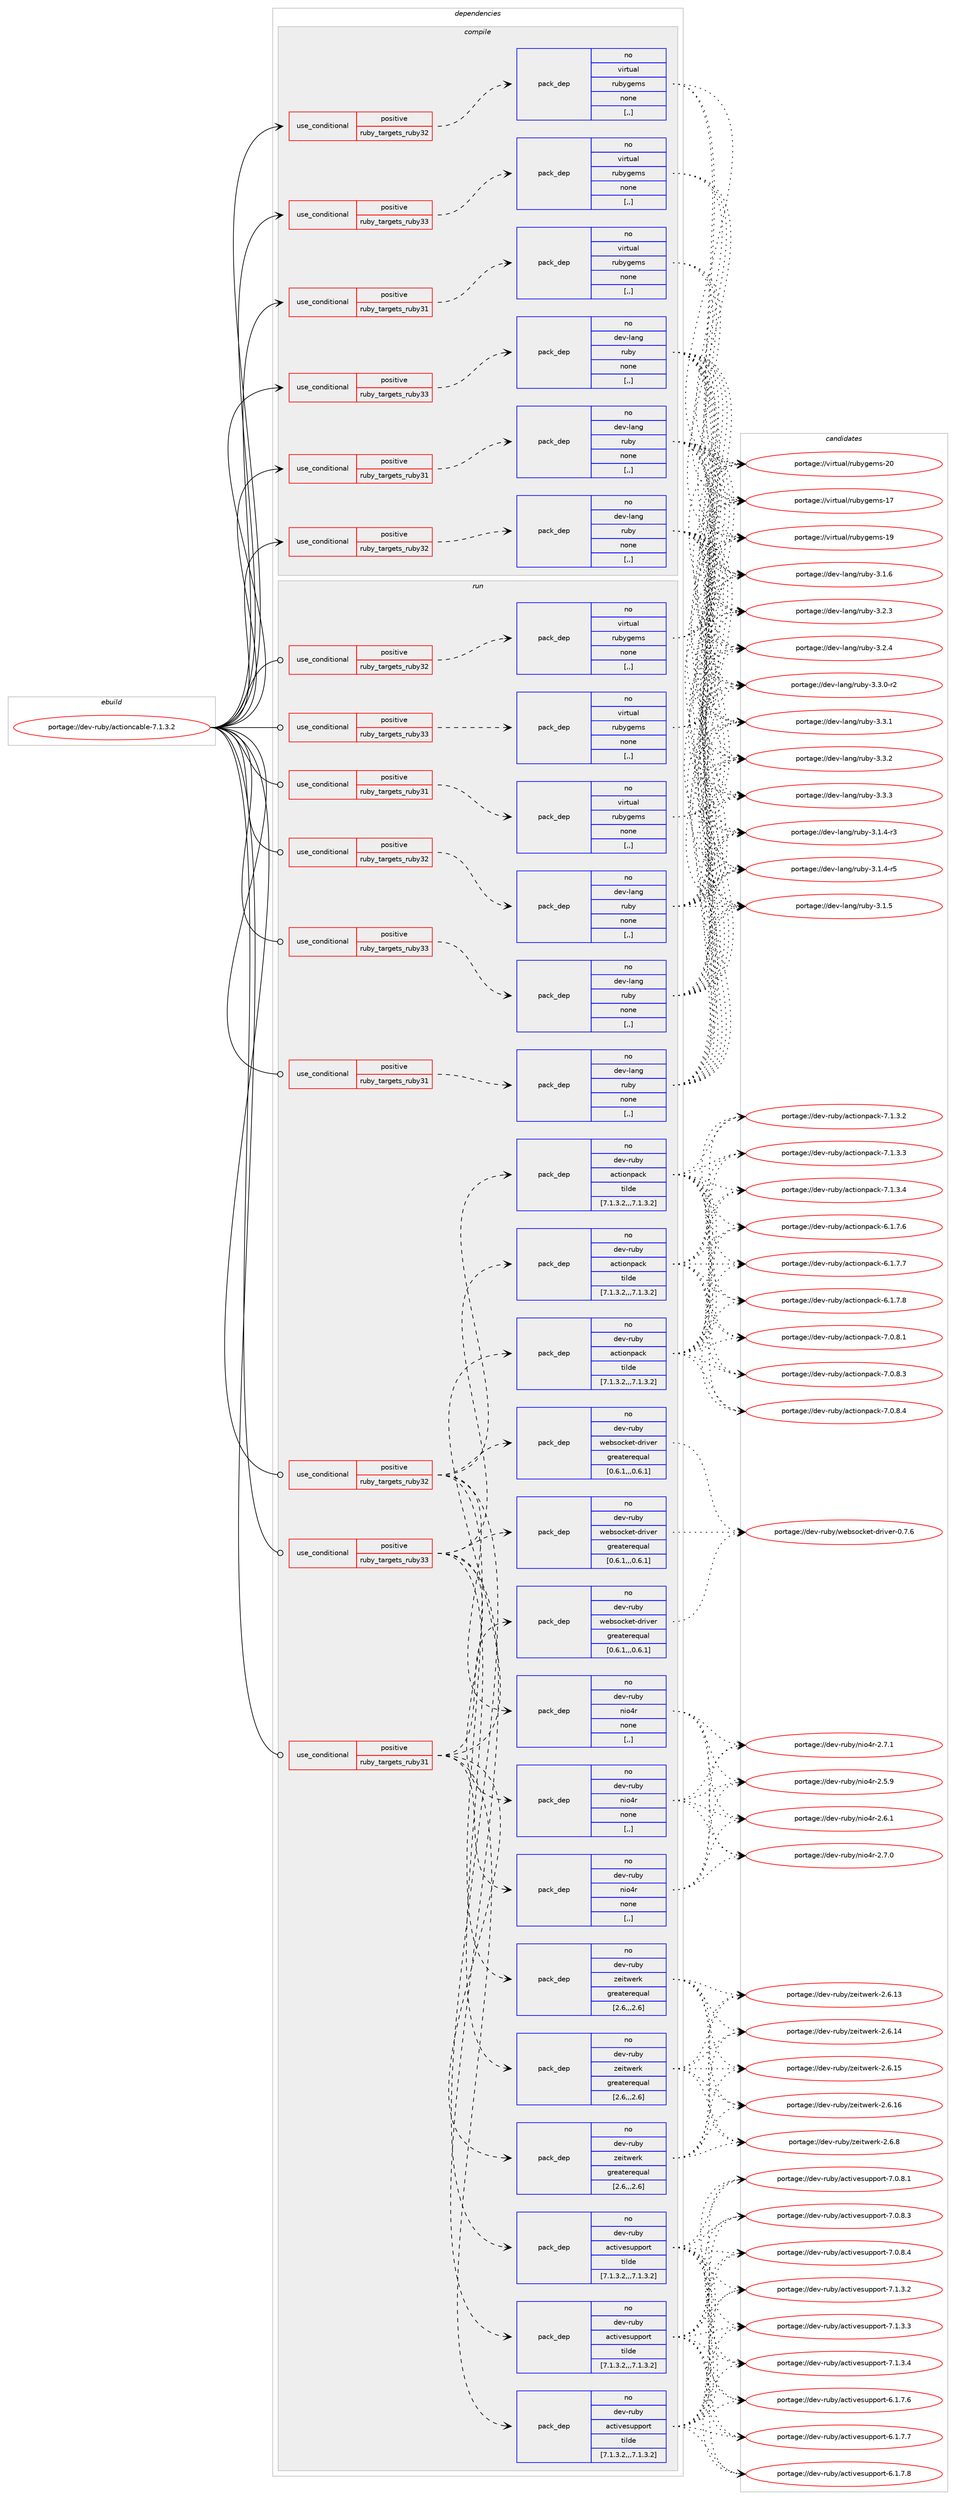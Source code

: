 digraph prolog {

# *************
# Graph options
# *************

newrank=true;
concentrate=true;
compound=true;
graph [rankdir=LR,fontname=Helvetica,fontsize=10,ranksep=1.5];#, ranksep=2.5, nodesep=0.2];
edge  [arrowhead=vee];
node  [fontname=Helvetica,fontsize=10];

# **********
# The ebuild
# **********

subgraph cluster_leftcol {
color=gray;
rank=same;
label=<<i>ebuild</i>>;
id [label="portage://dev-ruby/actioncable-7.1.3.2", color=red, width=4, href="../dev-ruby/actioncable-7.1.3.2.svg"];
}

# ****************
# The dependencies
# ****************

subgraph cluster_midcol {
color=gray;
label=<<i>dependencies</i>>;
subgraph cluster_compile {
fillcolor="#eeeeee";
style=filled;
label=<<i>compile</i>>;
subgraph cond41629 {
dependency168617 [label=<<TABLE BORDER="0" CELLBORDER="1" CELLSPACING="0" CELLPADDING="4"><TR><TD ROWSPAN="3" CELLPADDING="10">use_conditional</TD></TR><TR><TD>positive</TD></TR><TR><TD>ruby_targets_ruby31</TD></TR></TABLE>>, shape=none, color=red];
subgraph pack125748 {
dependency168618 [label=<<TABLE BORDER="0" CELLBORDER="1" CELLSPACING="0" CELLPADDING="4" WIDTH="220"><TR><TD ROWSPAN="6" CELLPADDING="30">pack_dep</TD></TR><TR><TD WIDTH="110">no</TD></TR><TR><TD>dev-lang</TD></TR><TR><TD>ruby</TD></TR><TR><TD>none</TD></TR><TR><TD>[,,]</TD></TR></TABLE>>, shape=none, color=blue];
}
dependency168617:e -> dependency168618:w [weight=20,style="dashed",arrowhead="vee"];
}
id:e -> dependency168617:w [weight=20,style="solid",arrowhead="vee"];
subgraph cond41630 {
dependency168619 [label=<<TABLE BORDER="0" CELLBORDER="1" CELLSPACING="0" CELLPADDING="4"><TR><TD ROWSPAN="3" CELLPADDING="10">use_conditional</TD></TR><TR><TD>positive</TD></TR><TR><TD>ruby_targets_ruby31</TD></TR></TABLE>>, shape=none, color=red];
subgraph pack125749 {
dependency168620 [label=<<TABLE BORDER="0" CELLBORDER="1" CELLSPACING="0" CELLPADDING="4" WIDTH="220"><TR><TD ROWSPAN="6" CELLPADDING="30">pack_dep</TD></TR><TR><TD WIDTH="110">no</TD></TR><TR><TD>virtual</TD></TR><TR><TD>rubygems</TD></TR><TR><TD>none</TD></TR><TR><TD>[,,]</TD></TR></TABLE>>, shape=none, color=blue];
}
dependency168619:e -> dependency168620:w [weight=20,style="dashed",arrowhead="vee"];
}
id:e -> dependency168619:w [weight=20,style="solid",arrowhead="vee"];
subgraph cond41631 {
dependency168621 [label=<<TABLE BORDER="0" CELLBORDER="1" CELLSPACING="0" CELLPADDING="4"><TR><TD ROWSPAN="3" CELLPADDING="10">use_conditional</TD></TR><TR><TD>positive</TD></TR><TR><TD>ruby_targets_ruby32</TD></TR></TABLE>>, shape=none, color=red];
subgraph pack125750 {
dependency168622 [label=<<TABLE BORDER="0" CELLBORDER="1" CELLSPACING="0" CELLPADDING="4" WIDTH="220"><TR><TD ROWSPAN="6" CELLPADDING="30">pack_dep</TD></TR><TR><TD WIDTH="110">no</TD></TR><TR><TD>dev-lang</TD></TR><TR><TD>ruby</TD></TR><TR><TD>none</TD></TR><TR><TD>[,,]</TD></TR></TABLE>>, shape=none, color=blue];
}
dependency168621:e -> dependency168622:w [weight=20,style="dashed",arrowhead="vee"];
}
id:e -> dependency168621:w [weight=20,style="solid",arrowhead="vee"];
subgraph cond41632 {
dependency168623 [label=<<TABLE BORDER="0" CELLBORDER="1" CELLSPACING="0" CELLPADDING="4"><TR><TD ROWSPAN="3" CELLPADDING="10">use_conditional</TD></TR><TR><TD>positive</TD></TR><TR><TD>ruby_targets_ruby32</TD></TR></TABLE>>, shape=none, color=red];
subgraph pack125751 {
dependency168624 [label=<<TABLE BORDER="0" CELLBORDER="1" CELLSPACING="0" CELLPADDING="4" WIDTH="220"><TR><TD ROWSPAN="6" CELLPADDING="30">pack_dep</TD></TR><TR><TD WIDTH="110">no</TD></TR><TR><TD>virtual</TD></TR><TR><TD>rubygems</TD></TR><TR><TD>none</TD></TR><TR><TD>[,,]</TD></TR></TABLE>>, shape=none, color=blue];
}
dependency168623:e -> dependency168624:w [weight=20,style="dashed",arrowhead="vee"];
}
id:e -> dependency168623:w [weight=20,style="solid",arrowhead="vee"];
subgraph cond41633 {
dependency168625 [label=<<TABLE BORDER="0" CELLBORDER="1" CELLSPACING="0" CELLPADDING="4"><TR><TD ROWSPAN="3" CELLPADDING="10">use_conditional</TD></TR><TR><TD>positive</TD></TR><TR><TD>ruby_targets_ruby33</TD></TR></TABLE>>, shape=none, color=red];
subgraph pack125752 {
dependency168626 [label=<<TABLE BORDER="0" CELLBORDER="1" CELLSPACING="0" CELLPADDING="4" WIDTH="220"><TR><TD ROWSPAN="6" CELLPADDING="30">pack_dep</TD></TR><TR><TD WIDTH="110">no</TD></TR><TR><TD>dev-lang</TD></TR><TR><TD>ruby</TD></TR><TR><TD>none</TD></TR><TR><TD>[,,]</TD></TR></TABLE>>, shape=none, color=blue];
}
dependency168625:e -> dependency168626:w [weight=20,style="dashed",arrowhead="vee"];
}
id:e -> dependency168625:w [weight=20,style="solid",arrowhead="vee"];
subgraph cond41634 {
dependency168627 [label=<<TABLE BORDER="0" CELLBORDER="1" CELLSPACING="0" CELLPADDING="4"><TR><TD ROWSPAN="3" CELLPADDING="10">use_conditional</TD></TR><TR><TD>positive</TD></TR><TR><TD>ruby_targets_ruby33</TD></TR></TABLE>>, shape=none, color=red];
subgraph pack125753 {
dependency168628 [label=<<TABLE BORDER="0" CELLBORDER="1" CELLSPACING="0" CELLPADDING="4" WIDTH="220"><TR><TD ROWSPAN="6" CELLPADDING="30">pack_dep</TD></TR><TR><TD WIDTH="110">no</TD></TR><TR><TD>virtual</TD></TR><TR><TD>rubygems</TD></TR><TR><TD>none</TD></TR><TR><TD>[,,]</TD></TR></TABLE>>, shape=none, color=blue];
}
dependency168627:e -> dependency168628:w [weight=20,style="dashed",arrowhead="vee"];
}
id:e -> dependency168627:w [weight=20,style="solid",arrowhead="vee"];
}
subgraph cluster_compileandrun {
fillcolor="#eeeeee";
style=filled;
label=<<i>compile and run</i>>;
}
subgraph cluster_run {
fillcolor="#eeeeee";
style=filled;
label=<<i>run</i>>;
subgraph cond41635 {
dependency168629 [label=<<TABLE BORDER="0" CELLBORDER="1" CELLSPACING="0" CELLPADDING="4"><TR><TD ROWSPAN="3" CELLPADDING="10">use_conditional</TD></TR><TR><TD>positive</TD></TR><TR><TD>ruby_targets_ruby31</TD></TR></TABLE>>, shape=none, color=red];
subgraph pack125754 {
dependency168630 [label=<<TABLE BORDER="0" CELLBORDER="1" CELLSPACING="0" CELLPADDING="4" WIDTH="220"><TR><TD ROWSPAN="6" CELLPADDING="30">pack_dep</TD></TR><TR><TD WIDTH="110">no</TD></TR><TR><TD>dev-lang</TD></TR><TR><TD>ruby</TD></TR><TR><TD>none</TD></TR><TR><TD>[,,]</TD></TR></TABLE>>, shape=none, color=blue];
}
dependency168629:e -> dependency168630:w [weight=20,style="dashed",arrowhead="vee"];
}
id:e -> dependency168629:w [weight=20,style="solid",arrowhead="odot"];
subgraph cond41636 {
dependency168631 [label=<<TABLE BORDER="0" CELLBORDER="1" CELLSPACING="0" CELLPADDING="4"><TR><TD ROWSPAN="3" CELLPADDING="10">use_conditional</TD></TR><TR><TD>positive</TD></TR><TR><TD>ruby_targets_ruby31</TD></TR></TABLE>>, shape=none, color=red];
subgraph pack125755 {
dependency168632 [label=<<TABLE BORDER="0" CELLBORDER="1" CELLSPACING="0" CELLPADDING="4" WIDTH="220"><TR><TD ROWSPAN="6" CELLPADDING="30">pack_dep</TD></TR><TR><TD WIDTH="110">no</TD></TR><TR><TD>dev-ruby</TD></TR><TR><TD>actionpack</TD></TR><TR><TD>tilde</TD></TR><TR><TD>[7.1.3.2,,,7.1.3.2]</TD></TR></TABLE>>, shape=none, color=blue];
}
dependency168631:e -> dependency168632:w [weight=20,style="dashed",arrowhead="vee"];
subgraph pack125756 {
dependency168633 [label=<<TABLE BORDER="0" CELLBORDER="1" CELLSPACING="0" CELLPADDING="4" WIDTH="220"><TR><TD ROWSPAN="6" CELLPADDING="30">pack_dep</TD></TR><TR><TD WIDTH="110">no</TD></TR><TR><TD>dev-ruby</TD></TR><TR><TD>activesupport</TD></TR><TR><TD>tilde</TD></TR><TR><TD>[7.1.3.2,,,7.1.3.2]</TD></TR></TABLE>>, shape=none, color=blue];
}
dependency168631:e -> dependency168633:w [weight=20,style="dashed",arrowhead="vee"];
subgraph pack125757 {
dependency168634 [label=<<TABLE BORDER="0" CELLBORDER="1" CELLSPACING="0" CELLPADDING="4" WIDTH="220"><TR><TD ROWSPAN="6" CELLPADDING="30">pack_dep</TD></TR><TR><TD WIDTH="110">no</TD></TR><TR><TD>dev-ruby</TD></TR><TR><TD>nio4r</TD></TR><TR><TD>none</TD></TR><TR><TD>[,,]</TD></TR></TABLE>>, shape=none, color=blue];
}
dependency168631:e -> dependency168634:w [weight=20,style="dashed",arrowhead="vee"];
subgraph pack125758 {
dependency168635 [label=<<TABLE BORDER="0" CELLBORDER="1" CELLSPACING="0" CELLPADDING="4" WIDTH="220"><TR><TD ROWSPAN="6" CELLPADDING="30">pack_dep</TD></TR><TR><TD WIDTH="110">no</TD></TR><TR><TD>dev-ruby</TD></TR><TR><TD>websocket-driver</TD></TR><TR><TD>greaterequal</TD></TR><TR><TD>[0.6.1,,,0.6.1]</TD></TR></TABLE>>, shape=none, color=blue];
}
dependency168631:e -> dependency168635:w [weight=20,style="dashed",arrowhead="vee"];
subgraph pack125759 {
dependency168636 [label=<<TABLE BORDER="0" CELLBORDER="1" CELLSPACING="0" CELLPADDING="4" WIDTH="220"><TR><TD ROWSPAN="6" CELLPADDING="30">pack_dep</TD></TR><TR><TD WIDTH="110">no</TD></TR><TR><TD>dev-ruby</TD></TR><TR><TD>zeitwerk</TD></TR><TR><TD>greaterequal</TD></TR><TR><TD>[2.6,,,2.6]</TD></TR></TABLE>>, shape=none, color=blue];
}
dependency168631:e -> dependency168636:w [weight=20,style="dashed",arrowhead="vee"];
}
id:e -> dependency168631:w [weight=20,style="solid",arrowhead="odot"];
subgraph cond41637 {
dependency168637 [label=<<TABLE BORDER="0" CELLBORDER="1" CELLSPACING="0" CELLPADDING="4"><TR><TD ROWSPAN="3" CELLPADDING="10">use_conditional</TD></TR><TR><TD>positive</TD></TR><TR><TD>ruby_targets_ruby31</TD></TR></TABLE>>, shape=none, color=red];
subgraph pack125760 {
dependency168638 [label=<<TABLE BORDER="0" CELLBORDER="1" CELLSPACING="0" CELLPADDING="4" WIDTH="220"><TR><TD ROWSPAN="6" CELLPADDING="30">pack_dep</TD></TR><TR><TD WIDTH="110">no</TD></TR><TR><TD>virtual</TD></TR><TR><TD>rubygems</TD></TR><TR><TD>none</TD></TR><TR><TD>[,,]</TD></TR></TABLE>>, shape=none, color=blue];
}
dependency168637:e -> dependency168638:w [weight=20,style="dashed",arrowhead="vee"];
}
id:e -> dependency168637:w [weight=20,style="solid",arrowhead="odot"];
subgraph cond41638 {
dependency168639 [label=<<TABLE BORDER="0" CELLBORDER="1" CELLSPACING="0" CELLPADDING="4"><TR><TD ROWSPAN="3" CELLPADDING="10">use_conditional</TD></TR><TR><TD>positive</TD></TR><TR><TD>ruby_targets_ruby32</TD></TR></TABLE>>, shape=none, color=red];
subgraph pack125761 {
dependency168640 [label=<<TABLE BORDER="0" CELLBORDER="1" CELLSPACING="0" CELLPADDING="4" WIDTH="220"><TR><TD ROWSPAN="6" CELLPADDING="30">pack_dep</TD></TR><TR><TD WIDTH="110">no</TD></TR><TR><TD>dev-lang</TD></TR><TR><TD>ruby</TD></TR><TR><TD>none</TD></TR><TR><TD>[,,]</TD></TR></TABLE>>, shape=none, color=blue];
}
dependency168639:e -> dependency168640:w [weight=20,style="dashed",arrowhead="vee"];
}
id:e -> dependency168639:w [weight=20,style="solid",arrowhead="odot"];
subgraph cond41639 {
dependency168641 [label=<<TABLE BORDER="0" CELLBORDER="1" CELLSPACING="0" CELLPADDING="4"><TR><TD ROWSPAN="3" CELLPADDING="10">use_conditional</TD></TR><TR><TD>positive</TD></TR><TR><TD>ruby_targets_ruby32</TD></TR></TABLE>>, shape=none, color=red];
subgraph pack125762 {
dependency168642 [label=<<TABLE BORDER="0" CELLBORDER="1" CELLSPACING="0" CELLPADDING="4" WIDTH="220"><TR><TD ROWSPAN="6" CELLPADDING="30">pack_dep</TD></TR><TR><TD WIDTH="110">no</TD></TR><TR><TD>dev-ruby</TD></TR><TR><TD>actionpack</TD></TR><TR><TD>tilde</TD></TR><TR><TD>[7.1.3.2,,,7.1.3.2]</TD></TR></TABLE>>, shape=none, color=blue];
}
dependency168641:e -> dependency168642:w [weight=20,style="dashed",arrowhead="vee"];
subgraph pack125763 {
dependency168643 [label=<<TABLE BORDER="0" CELLBORDER="1" CELLSPACING="0" CELLPADDING="4" WIDTH="220"><TR><TD ROWSPAN="6" CELLPADDING="30">pack_dep</TD></TR><TR><TD WIDTH="110">no</TD></TR><TR><TD>dev-ruby</TD></TR><TR><TD>activesupport</TD></TR><TR><TD>tilde</TD></TR><TR><TD>[7.1.3.2,,,7.1.3.2]</TD></TR></TABLE>>, shape=none, color=blue];
}
dependency168641:e -> dependency168643:w [weight=20,style="dashed",arrowhead="vee"];
subgraph pack125764 {
dependency168644 [label=<<TABLE BORDER="0" CELLBORDER="1" CELLSPACING="0" CELLPADDING="4" WIDTH="220"><TR><TD ROWSPAN="6" CELLPADDING="30">pack_dep</TD></TR><TR><TD WIDTH="110">no</TD></TR><TR><TD>dev-ruby</TD></TR><TR><TD>nio4r</TD></TR><TR><TD>none</TD></TR><TR><TD>[,,]</TD></TR></TABLE>>, shape=none, color=blue];
}
dependency168641:e -> dependency168644:w [weight=20,style="dashed",arrowhead="vee"];
subgraph pack125765 {
dependency168645 [label=<<TABLE BORDER="0" CELLBORDER="1" CELLSPACING="0" CELLPADDING="4" WIDTH="220"><TR><TD ROWSPAN="6" CELLPADDING="30">pack_dep</TD></TR><TR><TD WIDTH="110">no</TD></TR><TR><TD>dev-ruby</TD></TR><TR><TD>websocket-driver</TD></TR><TR><TD>greaterequal</TD></TR><TR><TD>[0.6.1,,,0.6.1]</TD></TR></TABLE>>, shape=none, color=blue];
}
dependency168641:e -> dependency168645:w [weight=20,style="dashed",arrowhead="vee"];
subgraph pack125766 {
dependency168646 [label=<<TABLE BORDER="0" CELLBORDER="1" CELLSPACING="0" CELLPADDING="4" WIDTH="220"><TR><TD ROWSPAN="6" CELLPADDING="30">pack_dep</TD></TR><TR><TD WIDTH="110">no</TD></TR><TR><TD>dev-ruby</TD></TR><TR><TD>zeitwerk</TD></TR><TR><TD>greaterequal</TD></TR><TR><TD>[2.6,,,2.6]</TD></TR></TABLE>>, shape=none, color=blue];
}
dependency168641:e -> dependency168646:w [weight=20,style="dashed",arrowhead="vee"];
}
id:e -> dependency168641:w [weight=20,style="solid",arrowhead="odot"];
subgraph cond41640 {
dependency168647 [label=<<TABLE BORDER="0" CELLBORDER="1" CELLSPACING="0" CELLPADDING="4"><TR><TD ROWSPAN="3" CELLPADDING="10">use_conditional</TD></TR><TR><TD>positive</TD></TR><TR><TD>ruby_targets_ruby32</TD></TR></TABLE>>, shape=none, color=red];
subgraph pack125767 {
dependency168648 [label=<<TABLE BORDER="0" CELLBORDER="1" CELLSPACING="0" CELLPADDING="4" WIDTH="220"><TR><TD ROWSPAN="6" CELLPADDING="30">pack_dep</TD></TR><TR><TD WIDTH="110">no</TD></TR><TR><TD>virtual</TD></TR><TR><TD>rubygems</TD></TR><TR><TD>none</TD></TR><TR><TD>[,,]</TD></TR></TABLE>>, shape=none, color=blue];
}
dependency168647:e -> dependency168648:w [weight=20,style="dashed",arrowhead="vee"];
}
id:e -> dependency168647:w [weight=20,style="solid",arrowhead="odot"];
subgraph cond41641 {
dependency168649 [label=<<TABLE BORDER="0" CELLBORDER="1" CELLSPACING="0" CELLPADDING="4"><TR><TD ROWSPAN="3" CELLPADDING="10">use_conditional</TD></TR><TR><TD>positive</TD></TR><TR><TD>ruby_targets_ruby33</TD></TR></TABLE>>, shape=none, color=red];
subgraph pack125768 {
dependency168650 [label=<<TABLE BORDER="0" CELLBORDER="1" CELLSPACING="0" CELLPADDING="4" WIDTH="220"><TR><TD ROWSPAN="6" CELLPADDING="30">pack_dep</TD></TR><TR><TD WIDTH="110">no</TD></TR><TR><TD>dev-lang</TD></TR><TR><TD>ruby</TD></TR><TR><TD>none</TD></TR><TR><TD>[,,]</TD></TR></TABLE>>, shape=none, color=blue];
}
dependency168649:e -> dependency168650:w [weight=20,style="dashed",arrowhead="vee"];
}
id:e -> dependency168649:w [weight=20,style="solid",arrowhead="odot"];
subgraph cond41642 {
dependency168651 [label=<<TABLE BORDER="0" CELLBORDER="1" CELLSPACING="0" CELLPADDING="4"><TR><TD ROWSPAN="3" CELLPADDING="10">use_conditional</TD></TR><TR><TD>positive</TD></TR><TR><TD>ruby_targets_ruby33</TD></TR></TABLE>>, shape=none, color=red];
subgraph pack125769 {
dependency168652 [label=<<TABLE BORDER="0" CELLBORDER="1" CELLSPACING="0" CELLPADDING="4" WIDTH="220"><TR><TD ROWSPAN="6" CELLPADDING="30">pack_dep</TD></TR><TR><TD WIDTH="110">no</TD></TR><TR><TD>dev-ruby</TD></TR><TR><TD>actionpack</TD></TR><TR><TD>tilde</TD></TR><TR><TD>[7.1.3.2,,,7.1.3.2]</TD></TR></TABLE>>, shape=none, color=blue];
}
dependency168651:e -> dependency168652:w [weight=20,style="dashed",arrowhead="vee"];
subgraph pack125770 {
dependency168653 [label=<<TABLE BORDER="0" CELLBORDER="1" CELLSPACING="0" CELLPADDING="4" WIDTH="220"><TR><TD ROWSPAN="6" CELLPADDING="30">pack_dep</TD></TR><TR><TD WIDTH="110">no</TD></TR><TR><TD>dev-ruby</TD></TR><TR><TD>activesupport</TD></TR><TR><TD>tilde</TD></TR><TR><TD>[7.1.3.2,,,7.1.3.2]</TD></TR></TABLE>>, shape=none, color=blue];
}
dependency168651:e -> dependency168653:w [weight=20,style="dashed",arrowhead="vee"];
subgraph pack125771 {
dependency168654 [label=<<TABLE BORDER="0" CELLBORDER="1" CELLSPACING="0" CELLPADDING="4" WIDTH="220"><TR><TD ROWSPAN="6" CELLPADDING="30">pack_dep</TD></TR><TR><TD WIDTH="110">no</TD></TR><TR><TD>dev-ruby</TD></TR><TR><TD>nio4r</TD></TR><TR><TD>none</TD></TR><TR><TD>[,,]</TD></TR></TABLE>>, shape=none, color=blue];
}
dependency168651:e -> dependency168654:w [weight=20,style="dashed",arrowhead="vee"];
subgraph pack125772 {
dependency168655 [label=<<TABLE BORDER="0" CELLBORDER="1" CELLSPACING="0" CELLPADDING="4" WIDTH="220"><TR><TD ROWSPAN="6" CELLPADDING="30">pack_dep</TD></TR><TR><TD WIDTH="110">no</TD></TR><TR><TD>dev-ruby</TD></TR><TR><TD>websocket-driver</TD></TR><TR><TD>greaterequal</TD></TR><TR><TD>[0.6.1,,,0.6.1]</TD></TR></TABLE>>, shape=none, color=blue];
}
dependency168651:e -> dependency168655:w [weight=20,style="dashed",arrowhead="vee"];
subgraph pack125773 {
dependency168656 [label=<<TABLE BORDER="0" CELLBORDER="1" CELLSPACING="0" CELLPADDING="4" WIDTH="220"><TR><TD ROWSPAN="6" CELLPADDING="30">pack_dep</TD></TR><TR><TD WIDTH="110">no</TD></TR><TR><TD>dev-ruby</TD></TR><TR><TD>zeitwerk</TD></TR><TR><TD>greaterequal</TD></TR><TR><TD>[2.6,,,2.6]</TD></TR></TABLE>>, shape=none, color=blue];
}
dependency168651:e -> dependency168656:w [weight=20,style="dashed",arrowhead="vee"];
}
id:e -> dependency168651:w [weight=20,style="solid",arrowhead="odot"];
subgraph cond41643 {
dependency168657 [label=<<TABLE BORDER="0" CELLBORDER="1" CELLSPACING="0" CELLPADDING="4"><TR><TD ROWSPAN="3" CELLPADDING="10">use_conditional</TD></TR><TR><TD>positive</TD></TR><TR><TD>ruby_targets_ruby33</TD></TR></TABLE>>, shape=none, color=red];
subgraph pack125774 {
dependency168658 [label=<<TABLE BORDER="0" CELLBORDER="1" CELLSPACING="0" CELLPADDING="4" WIDTH="220"><TR><TD ROWSPAN="6" CELLPADDING="30">pack_dep</TD></TR><TR><TD WIDTH="110">no</TD></TR><TR><TD>virtual</TD></TR><TR><TD>rubygems</TD></TR><TR><TD>none</TD></TR><TR><TD>[,,]</TD></TR></TABLE>>, shape=none, color=blue];
}
dependency168657:e -> dependency168658:w [weight=20,style="dashed",arrowhead="vee"];
}
id:e -> dependency168657:w [weight=20,style="solid",arrowhead="odot"];
}
}

# **************
# The candidates
# **************

subgraph cluster_choices {
rank=same;
color=gray;
label=<<i>candidates</i>>;

subgraph choice125748 {
color=black;
nodesep=1;
choice100101118451089711010347114117981214551464946524511451 [label="portage://dev-lang/ruby-3.1.4-r3", color=red, width=4,href="../dev-lang/ruby-3.1.4-r3.svg"];
choice100101118451089711010347114117981214551464946524511453 [label="portage://dev-lang/ruby-3.1.4-r5", color=red, width=4,href="../dev-lang/ruby-3.1.4-r5.svg"];
choice10010111845108971101034711411798121455146494653 [label="portage://dev-lang/ruby-3.1.5", color=red, width=4,href="../dev-lang/ruby-3.1.5.svg"];
choice10010111845108971101034711411798121455146494654 [label="portage://dev-lang/ruby-3.1.6", color=red, width=4,href="../dev-lang/ruby-3.1.6.svg"];
choice10010111845108971101034711411798121455146504651 [label="portage://dev-lang/ruby-3.2.3", color=red, width=4,href="../dev-lang/ruby-3.2.3.svg"];
choice10010111845108971101034711411798121455146504652 [label="portage://dev-lang/ruby-3.2.4", color=red, width=4,href="../dev-lang/ruby-3.2.4.svg"];
choice100101118451089711010347114117981214551465146484511450 [label="portage://dev-lang/ruby-3.3.0-r2", color=red, width=4,href="../dev-lang/ruby-3.3.0-r2.svg"];
choice10010111845108971101034711411798121455146514649 [label="portage://dev-lang/ruby-3.3.1", color=red, width=4,href="../dev-lang/ruby-3.3.1.svg"];
choice10010111845108971101034711411798121455146514650 [label="portage://dev-lang/ruby-3.3.2", color=red, width=4,href="../dev-lang/ruby-3.3.2.svg"];
choice10010111845108971101034711411798121455146514651 [label="portage://dev-lang/ruby-3.3.3", color=red, width=4,href="../dev-lang/ruby-3.3.3.svg"];
dependency168618:e -> choice100101118451089711010347114117981214551464946524511451:w [style=dotted,weight="100"];
dependency168618:e -> choice100101118451089711010347114117981214551464946524511453:w [style=dotted,weight="100"];
dependency168618:e -> choice10010111845108971101034711411798121455146494653:w [style=dotted,weight="100"];
dependency168618:e -> choice10010111845108971101034711411798121455146494654:w [style=dotted,weight="100"];
dependency168618:e -> choice10010111845108971101034711411798121455146504651:w [style=dotted,weight="100"];
dependency168618:e -> choice10010111845108971101034711411798121455146504652:w [style=dotted,weight="100"];
dependency168618:e -> choice100101118451089711010347114117981214551465146484511450:w [style=dotted,weight="100"];
dependency168618:e -> choice10010111845108971101034711411798121455146514649:w [style=dotted,weight="100"];
dependency168618:e -> choice10010111845108971101034711411798121455146514650:w [style=dotted,weight="100"];
dependency168618:e -> choice10010111845108971101034711411798121455146514651:w [style=dotted,weight="100"];
}
subgraph choice125749 {
color=black;
nodesep=1;
choice118105114116117971084711411798121103101109115454955 [label="portage://virtual/rubygems-17", color=red, width=4,href="../virtual/rubygems-17.svg"];
choice118105114116117971084711411798121103101109115454957 [label="portage://virtual/rubygems-19", color=red, width=4,href="../virtual/rubygems-19.svg"];
choice118105114116117971084711411798121103101109115455048 [label="portage://virtual/rubygems-20", color=red, width=4,href="../virtual/rubygems-20.svg"];
dependency168620:e -> choice118105114116117971084711411798121103101109115454955:w [style=dotted,weight="100"];
dependency168620:e -> choice118105114116117971084711411798121103101109115454957:w [style=dotted,weight="100"];
dependency168620:e -> choice118105114116117971084711411798121103101109115455048:w [style=dotted,weight="100"];
}
subgraph choice125750 {
color=black;
nodesep=1;
choice100101118451089711010347114117981214551464946524511451 [label="portage://dev-lang/ruby-3.1.4-r3", color=red, width=4,href="../dev-lang/ruby-3.1.4-r3.svg"];
choice100101118451089711010347114117981214551464946524511453 [label="portage://dev-lang/ruby-3.1.4-r5", color=red, width=4,href="../dev-lang/ruby-3.1.4-r5.svg"];
choice10010111845108971101034711411798121455146494653 [label="portage://dev-lang/ruby-3.1.5", color=red, width=4,href="../dev-lang/ruby-3.1.5.svg"];
choice10010111845108971101034711411798121455146494654 [label="portage://dev-lang/ruby-3.1.6", color=red, width=4,href="../dev-lang/ruby-3.1.6.svg"];
choice10010111845108971101034711411798121455146504651 [label="portage://dev-lang/ruby-3.2.3", color=red, width=4,href="../dev-lang/ruby-3.2.3.svg"];
choice10010111845108971101034711411798121455146504652 [label="portage://dev-lang/ruby-3.2.4", color=red, width=4,href="../dev-lang/ruby-3.2.4.svg"];
choice100101118451089711010347114117981214551465146484511450 [label="portage://dev-lang/ruby-3.3.0-r2", color=red, width=4,href="../dev-lang/ruby-3.3.0-r2.svg"];
choice10010111845108971101034711411798121455146514649 [label="portage://dev-lang/ruby-3.3.1", color=red, width=4,href="../dev-lang/ruby-3.3.1.svg"];
choice10010111845108971101034711411798121455146514650 [label="portage://dev-lang/ruby-3.3.2", color=red, width=4,href="../dev-lang/ruby-3.3.2.svg"];
choice10010111845108971101034711411798121455146514651 [label="portage://dev-lang/ruby-3.3.3", color=red, width=4,href="../dev-lang/ruby-3.3.3.svg"];
dependency168622:e -> choice100101118451089711010347114117981214551464946524511451:w [style=dotted,weight="100"];
dependency168622:e -> choice100101118451089711010347114117981214551464946524511453:w [style=dotted,weight="100"];
dependency168622:e -> choice10010111845108971101034711411798121455146494653:w [style=dotted,weight="100"];
dependency168622:e -> choice10010111845108971101034711411798121455146494654:w [style=dotted,weight="100"];
dependency168622:e -> choice10010111845108971101034711411798121455146504651:w [style=dotted,weight="100"];
dependency168622:e -> choice10010111845108971101034711411798121455146504652:w [style=dotted,weight="100"];
dependency168622:e -> choice100101118451089711010347114117981214551465146484511450:w [style=dotted,weight="100"];
dependency168622:e -> choice10010111845108971101034711411798121455146514649:w [style=dotted,weight="100"];
dependency168622:e -> choice10010111845108971101034711411798121455146514650:w [style=dotted,weight="100"];
dependency168622:e -> choice10010111845108971101034711411798121455146514651:w [style=dotted,weight="100"];
}
subgraph choice125751 {
color=black;
nodesep=1;
choice118105114116117971084711411798121103101109115454955 [label="portage://virtual/rubygems-17", color=red, width=4,href="../virtual/rubygems-17.svg"];
choice118105114116117971084711411798121103101109115454957 [label="portage://virtual/rubygems-19", color=red, width=4,href="../virtual/rubygems-19.svg"];
choice118105114116117971084711411798121103101109115455048 [label="portage://virtual/rubygems-20", color=red, width=4,href="../virtual/rubygems-20.svg"];
dependency168624:e -> choice118105114116117971084711411798121103101109115454955:w [style=dotted,weight="100"];
dependency168624:e -> choice118105114116117971084711411798121103101109115454957:w [style=dotted,weight="100"];
dependency168624:e -> choice118105114116117971084711411798121103101109115455048:w [style=dotted,weight="100"];
}
subgraph choice125752 {
color=black;
nodesep=1;
choice100101118451089711010347114117981214551464946524511451 [label="portage://dev-lang/ruby-3.1.4-r3", color=red, width=4,href="../dev-lang/ruby-3.1.4-r3.svg"];
choice100101118451089711010347114117981214551464946524511453 [label="portage://dev-lang/ruby-3.1.4-r5", color=red, width=4,href="../dev-lang/ruby-3.1.4-r5.svg"];
choice10010111845108971101034711411798121455146494653 [label="portage://dev-lang/ruby-3.1.5", color=red, width=4,href="../dev-lang/ruby-3.1.5.svg"];
choice10010111845108971101034711411798121455146494654 [label="portage://dev-lang/ruby-3.1.6", color=red, width=4,href="../dev-lang/ruby-3.1.6.svg"];
choice10010111845108971101034711411798121455146504651 [label="portage://dev-lang/ruby-3.2.3", color=red, width=4,href="../dev-lang/ruby-3.2.3.svg"];
choice10010111845108971101034711411798121455146504652 [label="portage://dev-lang/ruby-3.2.4", color=red, width=4,href="../dev-lang/ruby-3.2.4.svg"];
choice100101118451089711010347114117981214551465146484511450 [label="portage://dev-lang/ruby-3.3.0-r2", color=red, width=4,href="../dev-lang/ruby-3.3.0-r2.svg"];
choice10010111845108971101034711411798121455146514649 [label="portage://dev-lang/ruby-3.3.1", color=red, width=4,href="../dev-lang/ruby-3.3.1.svg"];
choice10010111845108971101034711411798121455146514650 [label="portage://dev-lang/ruby-3.3.2", color=red, width=4,href="../dev-lang/ruby-3.3.2.svg"];
choice10010111845108971101034711411798121455146514651 [label="portage://dev-lang/ruby-3.3.3", color=red, width=4,href="../dev-lang/ruby-3.3.3.svg"];
dependency168626:e -> choice100101118451089711010347114117981214551464946524511451:w [style=dotted,weight="100"];
dependency168626:e -> choice100101118451089711010347114117981214551464946524511453:w [style=dotted,weight="100"];
dependency168626:e -> choice10010111845108971101034711411798121455146494653:w [style=dotted,weight="100"];
dependency168626:e -> choice10010111845108971101034711411798121455146494654:w [style=dotted,weight="100"];
dependency168626:e -> choice10010111845108971101034711411798121455146504651:w [style=dotted,weight="100"];
dependency168626:e -> choice10010111845108971101034711411798121455146504652:w [style=dotted,weight="100"];
dependency168626:e -> choice100101118451089711010347114117981214551465146484511450:w [style=dotted,weight="100"];
dependency168626:e -> choice10010111845108971101034711411798121455146514649:w [style=dotted,weight="100"];
dependency168626:e -> choice10010111845108971101034711411798121455146514650:w [style=dotted,weight="100"];
dependency168626:e -> choice10010111845108971101034711411798121455146514651:w [style=dotted,weight="100"];
}
subgraph choice125753 {
color=black;
nodesep=1;
choice118105114116117971084711411798121103101109115454955 [label="portage://virtual/rubygems-17", color=red, width=4,href="../virtual/rubygems-17.svg"];
choice118105114116117971084711411798121103101109115454957 [label="portage://virtual/rubygems-19", color=red, width=4,href="../virtual/rubygems-19.svg"];
choice118105114116117971084711411798121103101109115455048 [label="portage://virtual/rubygems-20", color=red, width=4,href="../virtual/rubygems-20.svg"];
dependency168628:e -> choice118105114116117971084711411798121103101109115454955:w [style=dotted,weight="100"];
dependency168628:e -> choice118105114116117971084711411798121103101109115454957:w [style=dotted,weight="100"];
dependency168628:e -> choice118105114116117971084711411798121103101109115455048:w [style=dotted,weight="100"];
}
subgraph choice125754 {
color=black;
nodesep=1;
choice100101118451089711010347114117981214551464946524511451 [label="portage://dev-lang/ruby-3.1.4-r3", color=red, width=4,href="../dev-lang/ruby-3.1.4-r3.svg"];
choice100101118451089711010347114117981214551464946524511453 [label="portage://dev-lang/ruby-3.1.4-r5", color=red, width=4,href="../dev-lang/ruby-3.1.4-r5.svg"];
choice10010111845108971101034711411798121455146494653 [label="portage://dev-lang/ruby-3.1.5", color=red, width=4,href="../dev-lang/ruby-3.1.5.svg"];
choice10010111845108971101034711411798121455146494654 [label="portage://dev-lang/ruby-3.1.6", color=red, width=4,href="../dev-lang/ruby-3.1.6.svg"];
choice10010111845108971101034711411798121455146504651 [label="portage://dev-lang/ruby-3.2.3", color=red, width=4,href="../dev-lang/ruby-3.2.3.svg"];
choice10010111845108971101034711411798121455146504652 [label="portage://dev-lang/ruby-3.2.4", color=red, width=4,href="../dev-lang/ruby-3.2.4.svg"];
choice100101118451089711010347114117981214551465146484511450 [label="portage://dev-lang/ruby-3.3.0-r2", color=red, width=4,href="../dev-lang/ruby-3.3.0-r2.svg"];
choice10010111845108971101034711411798121455146514649 [label="portage://dev-lang/ruby-3.3.1", color=red, width=4,href="../dev-lang/ruby-3.3.1.svg"];
choice10010111845108971101034711411798121455146514650 [label="portage://dev-lang/ruby-3.3.2", color=red, width=4,href="../dev-lang/ruby-3.3.2.svg"];
choice10010111845108971101034711411798121455146514651 [label="portage://dev-lang/ruby-3.3.3", color=red, width=4,href="../dev-lang/ruby-3.3.3.svg"];
dependency168630:e -> choice100101118451089711010347114117981214551464946524511451:w [style=dotted,weight="100"];
dependency168630:e -> choice100101118451089711010347114117981214551464946524511453:w [style=dotted,weight="100"];
dependency168630:e -> choice10010111845108971101034711411798121455146494653:w [style=dotted,weight="100"];
dependency168630:e -> choice10010111845108971101034711411798121455146494654:w [style=dotted,weight="100"];
dependency168630:e -> choice10010111845108971101034711411798121455146504651:w [style=dotted,weight="100"];
dependency168630:e -> choice10010111845108971101034711411798121455146504652:w [style=dotted,weight="100"];
dependency168630:e -> choice100101118451089711010347114117981214551465146484511450:w [style=dotted,weight="100"];
dependency168630:e -> choice10010111845108971101034711411798121455146514649:w [style=dotted,weight="100"];
dependency168630:e -> choice10010111845108971101034711411798121455146514650:w [style=dotted,weight="100"];
dependency168630:e -> choice10010111845108971101034711411798121455146514651:w [style=dotted,weight="100"];
}
subgraph choice125755 {
color=black;
nodesep=1;
choice100101118451141179812147979911610511111011297991074554464946554654 [label="portage://dev-ruby/actionpack-6.1.7.6", color=red, width=4,href="../dev-ruby/actionpack-6.1.7.6.svg"];
choice100101118451141179812147979911610511111011297991074554464946554655 [label="portage://dev-ruby/actionpack-6.1.7.7", color=red, width=4,href="../dev-ruby/actionpack-6.1.7.7.svg"];
choice100101118451141179812147979911610511111011297991074554464946554656 [label="portage://dev-ruby/actionpack-6.1.7.8", color=red, width=4,href="../dev-ruby/actionpack-6.1.7.8.svg"];
choice100101118451141179812147979911610511111011297991074555464846564649 [label="portage://dev-ruby/actionpack-7.0.8.1", color=red, width=4,href="../dev-ruby/actionpack-7.0.8.1.svg"];
choice100101118451141179812147979911610511111011297991074555464846564651 [label="portage://dev-ruby/actionpack-7.0.8.3", color=red, width=4,href="../dev-ruby/actionpack-7.0.8.3.svg"];
choice100101118451141179812147979911610511111011297991074555464846564652 [label="portage://dev-ruby/actionpack-7.0.8.4", color=red, width=4,href="../dev-ruby/actionpack-7.0.8.4.svg"];
choice100101118451141179812147979911610511111011297991074555464946514650 [label="portage://dev-ruby/actionpack-7.1.3.2", color=red, width=4,href="../dev-ruby/actionpack-7.1.3.2.svg"];
choice100101118451141179812147979911610511111011297991074555464946514651 [label="portage://dev-ruby/actionpack-7.1.3.3", color=red, width=4,href="../dev-ruby/actionpack-7.1.3.3.svg"];
choice100101118451141179812147979911610511111011297991074555464946514652 [label="portage://dev-ruby/actionpack-7.1.3.4", color=red, width=4,href="../dev-ruby/actionpack-7.1.3.4.svg"];
dependency168632:e -> choice100101118451141179812147979911610511111011297991074554464946554654:w [style=dotted,weight="100"];
dependency168632:e -> choice100101118451141179812147979911610511111011297991074554464946554655:w [style=dotted,weight="100"];
dependency168632:e -> choice100101118451141179812147979911610511111011297991074554464946554656:w [style=dotted,weight="100"];
dependency168632:e -> choice100101118451141179812147979911610511111011297991074555464846564649:w [style=dotted,weight="100"];
dependency168632:e -> choice100101118451141179812147979911610511111011297991074555464846564651:w [style=dotted,weight="100"];
dependency168632:e -> choice100101118451141179812147979911610511111011297991074555464846564652:w [style=dotted,weight="100"];
dependency168632:e -> choice100101118451141179812147979911610511111011297991074555464946514650:w [style=dotted,weight="100"];
dependency168632:e -> choice100101118451141179812147979911610511111011297991074555464946514651:w [style=dotted,weight="100"];
dependency168632:e -> choice100101118451141179812147979911610511111011297991074555464946514652:w [style=dotted,weight="100"];
}
subgraph choice125756 {
color=black;
nodesep=1;
choice10010111845114117981214797991161051181011151171121121111141164554464946554654 [label="portage://dev-ruby/activesupport-6.1.7.6", color=red, width=4,href="../dev-ruby/activesupport-6.1.7.6.svg"];
choice10010111845114117981214797991161051181011151171121121111141164554464946554655 [label="portage://dev-ruby/activesupport-6.1.7.7", color=red, width=4,href="../dev-ruby/activesupport-6.1.7.7.svg"];
choice10010111845114117981214797991161051181011151171121121111141164554464946554656 [label="portage://dev-ruby/activesupport-6.1.7.8", color=red, width=4,href="../dev-ruby/activesupport-6.1.7.8.svg"];
choice10010111845114117981214797991161051181011151171121121111141164555464846564649 [label="portage://dev-ruby/activesupport-7.0.8.1", color=red, width=4,href="../dev-ruby/activesupport-7.0.8.1.svg"];
choice10010111845114117981214797991161051181011151171121121111141164555464846564651 [label="portage://dev-ruby/activesupport-7.0.8.3", color=red, width=4,href="../dev-ruby/activesupport-7.0.8.3.svg"];
choice10010111845114117981214797991161051181011151171121121111141164555464846564652 [label="portage://dev-ruby/activesupport-7.0.8.4", color=red, width=4,href="../dev-ruby/activesupport-7.0.8.4.svg"];
choice10010111845114117981214797991161051181011151171121121111141164555464946514650 [label="portage://dev-ruby/activesupport-7.1.3.2", color=red, width=4,href="../dev-ruby/activesupport-7.1.3.2.svg"];
choice10010111845114117981214797991161051181011151171121121111141164555464946514651 [label="portage://dev-ruby/activesupport-7.1.3.3", color=red, width=4,href="../dev-ruby/activesupport-7.1.3.3.svg"];
choice10010111845114117981214797991161051181011151171121121111141164555464946514652 [label="portage://dev-ruby/activesupport-7.1.3.4", color=red, width=4,href="../dev-ruby/activesupport-7.1.3.4.svg"];
dependency168633:e -> choice10010111845114117981214797991161051181011151171121121111141164554464946554654:w [style=dotted,weight="100"];
dependency168633:e -> choice10010111845114117981214797991161051181011151171121121111141164554464946554655:w [style=dotted,weight="100"];
dependency168633:e -> choice10010111845114117981214797991161051181011151171121121111141164554464946554656:w [style=dotted,weight="100"];
dependency168633:e -> choice10010111845114117981214797991161051181011151171121121111141164555464846564649:w [style=dotted,weight="100"];
dependency168633:e -> choice10010111845114117981214797991161051181011151171121121111141164555464846564651:w [style=dotted,weight="100"];
dependency168633:e -> choice10010111845114117981214797991161051181011151171121121111141164555464846564652:w [style=dotted,weight="100"];
dependency168633:e -> choice10010111845114117981214797991161051181011151171121121111141164555464946514650:w [style=dotted,weight="100"];
dependency168633:e -> choice10010111845114117981214797991161051181011151171121121111141164555464946514651:w [style=dotted,weight="100"];
dependency168633:e -> choice10010111845114117981214797991161051181011151171121121111141164555464946514652:w [style=dotted,weight="100"];
}
subgraph choice125757 {
color=black;
nodesep=1;
choice10010111845114117981214711010511152114455046534657 [label="portage://dev-ruby/nio4r-2.5.9", color=red, width=4,href="../dev-ruby/nio4r-2.5.9.svg"];
choice10010111845114117981214711010511152114455046544649 [label="portage://dev-ruby/nio4r-2.6.1", color=red, width=4,href="../dev-ruby/nio4r-2.6.1.svg"];
choice10010111845114117981214711010511152114455046554648 [label="portage://dev-ruby/nio4r-2.7.0", color=red, width=4,href="../dev-ruby/nio4r-2.7.0.svg"];
choice10010111845114117981214711010511152114455046554649 [label="portage://dev-ruby/nio4r-2.7.1", color=red, width=4,href="../dev-ruby/nio4r-2.7.1.svg"];
dependency168634:e -> choice10010111845114117981214711010511152114455046534657:w [style=dotted,weight="100"];
dependency168634:e -> choice10010111845114117981214711010511152114455046544649:w [style=dotted,weight="100"];
dependency168634:e -> choice10010111845114117981214711010511152114455046554648:w [style=dotted,weight="100"];
dependency168634:e -> choice10010111845114117981214711010511152114455046554649:w [style=dotted,weight="100"];
}
subgraph choice125758 {
color=black;
nodesep=1;
choice100101118451141179812147119101981151119910710111645100114105118101114454846554654 [label="portage://dev-ruby/websocket-driver-0.7.6", color=red, width=4,href="../dev-ruby/websocket-driver-0.7.6.svg"];
dependency168635:e -> choice100101118451141179812147119101981151119910710111645100114105118101114454846554654:w [style=dotted,weight="100"];
}
subgraph choice125759 {
color=black;
nodesep=1;
choice10010111845114117981214712210110511611910111410745504654464951 [label="portage://dev-ruby/zeitwerk-2.6.13", color=red, width=4,href="../dev-ruby/zeitwerk-2.6.13.svg"];
choice10010111845114117981214712210110511611910111410745504654464952 [label="portage://dev-ruby/zeitwerk-2.6.14", color=red, width=4,href="../dev-ruby/zeitwerk-2.6.14.svg"];
choice10010111845114117981214712210110511611910111410745504654464953 [label="portage://dev-ruby/zeitwerk-2.6.15", color=red, width=4,href="../dev-ruby/zeitwerk-2.6.15.svg"];
choice10010111845114117981214712210110511611910111410745504654464954 [label="portage://dev-ruby/zeitwerk-2.6.16", color=red, width=4,href="../dev-ruby/zeitwerk-2.6.16.svg"];
choice100101118451141179812147122101105116119101114107455046544656 [label="portage://dev-ruby/zeitwerk-2.6.8", color=red, width=4,href="../dev-ruby/zeitwerk-2.6.8.svg"];
dependency168636:e -> choice10010111845114117981214712210110511611910111410745504654464951:w [style=dotted,weight="100"];
dependency168636:e -> choice10010111845114117981214712210110511611910111410745504654464952:w [style=dotted,weight="100"];
dependency168636:e -> choice10010111845114117981214712210110511611910111410745504654464953:w [style=dotted,weight="100"];
dependency168636:e -> choice10010111845114117981214712210110511611910111410745504654464954:w [style=dotted,weight="100"];
dependency168636:e -> choice100101118451141179812147122101105116119101114107455046544656:w [style=dotted,weight="100"];
}
subgraph choice125760 {
color=black;
nodesep=1;
choice118105114116117971084711411798121103101109115454955 [label="portage://virtual/rubygems-17", color=red, width=4,href="../virtual/rubygems-17.svg"];
choice118105114116117971084711411798121103101109115454957 [label="portage://virtual/rubygems-19", color=red, width=4,href="../virtual/rubygems-19.svg"];
choice118105114116117971084711411798121103101109115455048 [label="portage://virtual/rubygems-20", color=red, width=4,href="../virtual/rubygems-20.svg"];
dependency168638:e -> choice118105114116117971084711411798121103101109115454955:w [style=dotted,weight="100"];
dependency168638:e -> choice118105114116117971084711411798121103101109115454957:w [style=dotted,weight="100"];
dependency168638:e -> choice118105114116117971084711411798121103101109115455048:w [style=dotted,weight="100"];
}
subgraph choice125761 {
color=black;
nodesep=1;
choice100101118451089711010347114117981214551464946524511451 [label="portage://dev-lang/ruby-3.1.4-r3", color=red, width=4,href="../dev-lang/ruby-3.1.4-r3.svg"];
choice100101118451089711010347114117981214551464946524511453 [label="portage://dev-lang/ruby-3.1.4-r5", color=red, width=4,href="../dev-lang/ruby-3.1.4-r5.svg"];
choice10010111845108971101034711411798121455146494653 [label="portage://dev-lang/ruby-3.1.5", color=red, width=4,href="../dev-lang/ruby-3.1.5.svg"];
choice10010111845108971101034711411798121455146494654 [label="portage://dev-lang/ruby-3.1.6", color=red, width=4,href="../dev-lang/ruby-3.1.6.svg"];
choice10010111845108971101034711411798121455146504651 [label="portage://dev-lang/ruby-3.2.3", color=red, width=4,href="../dev-lang/ruby-3.2.3.svg"];
choice10010111845108971101034711411798121455146504652 [label="portage://dev-lang/ruby-3.2.4", color=red, width=4,href="../dev-lang/ruby-3.2.4.svg"];
choice100101118451089711010347114117981214551465146484511450 [label="portage://dev-lang/ruby-3.3.0-r2", color=red, width=4,href="../dev-lang/ruby-3.3.0-r2.svg"];
choice10010111845108971101034711411798121455146514649 [label="portage://dev-lang/ruby-3.3.1", color=red, width=4,href="../dev-lang/ruby-3.3.1.svg"];
choice10010111845108971101034711411798121455146514650 [label="portage://dev-lang/ruby-3.3.2", color=red, width=4,href="../dev-lang/ruby-3.3.2.svg"];
choice10010111845108971101034711411798121455146514651 [label="portage://dev-lang/ruby-3.3.3", color=red, width=4,href="../dev-lang/ruby-3.3.3.svg"];
dependency168640:e -> choice100101118451089711010347114117981214551464946524511451:w [style=dotted,weight="100"];
dependency168640:e -> choice100101118451089711010347114117981214551464946524511453:w [style=dotted,weight="100"];
dependency168640:e -> choice10010111845108971101034711411798121455146494653:w [style=dotted,weight="100"];
dependency168640:e -> choice10010111845108971101034711411798121455146494654:w [style=dotted,weight="100"];
dependency168640:e -> choice10010111845108971101034711411798121455146504651:w [style=dotted,weight="100"];
dependency168640:e -> choice10010111845108971101034711411798121455146504652:w [style=dotted,weight="100"];
dependency168640:e -> choice100101118451089711010347114117981214551465146484511450:w [style=dotted,weight="100"];
dependency168640:e -> choice10010111845108971101034711411798121455146514649:w [style=dotted,weight="100"];
dependency168640:e -> choice10010111845108971101034711411798121455146514650:w [style=dotted,weight="100"];
dependency168640:e -> choice10010111845108971101034711411798121455146514651:w [style=dotted,weight="100"];
}
subgraph choice125762 {
color=black;
nodesep=1;
choice100101118451141179812147979911610511111011297991074554464946554654 [label="portage://dev-ruby/actionpack-6.1.7.6", color=red, width=4,href="../dev-ruby/actionpack-6.1.7.6.svg"];
choice100101118451141179812147979911610511111011297991074554464946554655 [label="portage://dev-ruby/actionpack-6.1.7.7", color=red, width=4,href="../dev-ruby/actionpack-6.1.7.7.svg"];
choice100101118451141179812147979911610511111011297991074554464946554656 [label="portage://dev-ruby/actionpack-6.1.7.8", color=red, width=4,href="../dev-ruby/actionpack-6.1.7.8.svg"];
choice100101118451141179812147979911610511111011297991074555464846564649 [label="portage://dev-ruby/actionpack-7.0.8.1", color=red, width=4,href="../dev-ruby/actionpack-7.0.8.1.svg"];
choice100101118451141179812147979911610511111011297991074555464846564651 [label="portage://dev-ruby/actionpack-7.0.8.3", color=red, width=4,href="../dev-ruby/actionpack-7.0.8.3.svg"];
choice100101118451141179812147979911610511111011297991074555464846564652 [label="portage://dev-ruby/actionpack-7.0.8.4", color=red, width=4,href="../dev-ruby/actionpack-7.0.8.4.svg"];
choice100101118451141179812147979911610511111011297991074555464946514650 [label="portage://dev-ruby/actionpack-7.1.3.2", color=red, width=4,href="../dev-ruby/actionpack-7.1.3.2.svg"];
choice100101118451141179812147979911610511111011297991074555464946514651 [label="portage://dev-ruby/actionpack-7.1.3.3", color=red, width=4,href="../dev-ruby/actionpack-7.1.3.3.svg"];
choice100101118451141179812147979911610511111011297991074555464946514652 [label="portage://dev-ruby/actionpack-7.1.3.4", color=red, width=4,href="../dev-ruby/actionpack-7.1.3.4.svg"];
dependency168642:e -> choice100101118451141179812147979911610511111011297991074554464946554654:w [style=dotted,weight="100"];
dependency168642:e -> choice100101118451141179812147979911610511111011297991074554464946554655:w [style=dotted,weight="100"];
dependency168642:e -> choice100101118451141179812147979911610511111011297991074554464946554656:w [style=dotted,weight="100"];
dependency168642:e -> choice100101118451141179812147979911610511111011297991074555464846564649:w [style=dotted,weight="100"];
dependency168642:e -> choice100101118451141179812147979911610511111011297991074555464846564651:w [style=dotted,weight="100"];
dependency168642:e -> choice100101118451141179812147979911610511111011297991074555464846564652:w [style=dotted,weight="100"];
dependency168642:e -> choice100101118451141179812147979911610511111011297991074555464946514650:w [style=dotted,weight="100"];
dependency168642:e -> choice100101118451141179812147979911610511111011297991074555464946514651:w [style=dotted,weight="100"];
dependency168642:e -> choice100101118451141179812147979911610511111011297991074555464946514652:w [style=dotted,weight="100"];
}
subgraph choice125763 {
color=black;
nodesep=1;
choice10010111845114117981214797991161051181011151171121121111141164554464946554654 [label="portage://dev-ruby/activesupport-6.1.7.6", color=red, width=4,href="../dev-ruby/activesupport-6.1.7.6.svg"];
choice10010111845114117981214797991161051181011151171121121111141164554464946554655 [label="portage://dev-ruby/activesupport-6.1.7.7", color=red, width=4,href="../dev-ruby/activesupport-6.1.7.7.svg"];
choice10010111845114117981214797991161051181011151171121121111141164554464946554656 [label="portage://dev-ruby/activesupport-6.1.7.8", color=red, width=4,href="../dev-ruby/activesupport-6.1.7.8.svg"];
choice10010111845114117981214797991161051181011151171121121111141164555464846564649 [label="portage://dev-ruby/activesupport-7.0.8.1", color=red, width=4,href="../dev-ruby/activesupport-7.0.8.1.svg"];
choice10010111845114117981214797991161051181011151171121121111141164555464846564651 [label="portage://dev-ruby/activesupport-7.0.8.3", color=red, width=4,href="../dev-ruby/activesupport-7.0.8.3.svg"];
choice10010111845114117981214797991161051181011151171121121111141164555464846564652 [label="portage://dev-ruby/activesupport-7.0.8.4", color=red, width=4,href="../dev-ruby/activesupport-7.0.8.4.svg"];
choice10010111845114117981214797991161051181011151171121121111141164555464946514650 [label="portage://dev-ruby/activesupport-7.1.3.2", color=red, width=4,href="../dev-ruby/activesupport-7.1.3.2.svg"];
choice10010111845114117981214797991161051181011151171121121111141164555464946514651 [label="portage://dev-ruby/activesupport-7.1.3.3", color=red, width=4,href="../dev-ruby/activesupport-7.1.3.3.svg"];
choice10010111845114117981214797991161051181011151171121121111141164555464946514652 [label="portage://dev-ruby/activesupport-7.1.3.4", color=red, width=4,href="../dev-ruby/activesupport-7.1.3.4.svg"];
dependency168643:e -> choice10010111845114117981214797991161051181011151171121121111141164554464946554654:w [style=dotted,weight="100"];
dependency168643:e -> choice10010111845114117981214797991161051181011151171121121111141164554464946554655:w [style=dotted,weight="100"];
dependency168643:e -> choice10010111845114117981214797991161051181011151171121121111141164554464946554656:w [style=dotted,weight="100"];
dependency168643:e -> choice10010111845114117981214797991161051181011151171121121111141164555464846564649:w [style=dotted,weight="100"];
dependency168643:e -> choice10010111845114117981214797991161051181011151171121121111141164555464846564651:w [style=dotted,weight="100"];
dependency168643:e -> choice10010111845114117981214797991161051181011151171121121111141164555464846564652:w [style=dotted,weight="100"];
dependency168643:e -> choice10010111845114117981214797991161051181011151171121121111141164555464946514650:w [style=dotted,weight="100"];
dependency168643:e -> choice10010111845114117981214797991161051181011151171121121111141164555464946514651:w [style=dotted,weight="100"];
dependency168643:e -> choice10010111845114117981214797991161051181011151171121121111141164555464946514652:w [style=dotted,weight="100"];
}
subgraph choice125764 {
color=black;
nodesep=1;
choice10010111845114117981214711010511152114455046534657 [label="portage://dev-ruby/nio4r-2.5.9", color=red, width=4,href="../dev-ruby/nio4r-2.5.9.svg"];
choice10010111845114117981214711010511152114455046544649 [label="portage://dev-ruby/nio4r-2.6.1", color=red, width=4,href="../dev-ruby/nio4r-2.6.1.svg"];
choice10010111845114117981214711010511152114455046554648 [label="portage://dev-ruby/nio4r-2.7.0", color=red, width=4,href="../dev-ruby/nio4r-2.7.0.svg"];
choice10010111845114117981214711010511152114455046554649 [label="portage://dev-ruby/nio4r-2.7.1", color=red, width=4,href="../dev-ruby/nio4r-2.7.1.svg"];
dependency168644:e -> choice10010111845114117981214711010511152114455046534657:w [style=dotted,weight="100"];
dependency168644:e -> choice10010111845114117981214711010511152114455046544649:w [style=dotted,weight="100"];
dependency168644:e -> choice10010111845114117981214711010511152114455046554648:w [style=dotted,weight="100"];
dependency168644:e -> choice10010111845114117981214711010511152114455046554649:w [style=dotted,weight="100"];
}
subgraph choice125765 {
color=black;
nodesep=1;
choice100101118451141179812147119101981151119910710111645100114105118101114454846554654 [label="portage://dev-ruby/websocket-driver-0.7.6", color=red, width=4,href="../dev-ruby/websocket-driver-0.7.6.svg"];
dependency168645:e -> choice100101118451141179812147119101981151119910710111645100114105118101114454846554654:w [style=dotted,weight="100"];
}
subgraph choice125766 {
color=black;
nodesep=1;
choice10010111845114117981214712210110511611910111410745504654464951 [label="portage://dev-ruby/zeitwerk-2.6.13", color=red, width=4,href="../dev-ruby/zeitwerk-2.6.13.svg"];
choice10010111845114117981214712210110511611910111410745504654464952 [label="portage://dev-ruby/zeitwerk-2.6.14", color=red, width=4,href="../dev-ruby/zeitwerk-2.6.14.svg"];
choice10010111845114117981214712210110511611910111410745504654464953 [label="portage://dev-ruby/zeitwerk-2.6.15", color=red, width=4,href="../dev-ruby/zeitwerk-2.6.15.svg"];
choice10010111845114117981214712210110511611910111410745504654464954 [label="portage://dev-ruby/zeitwerk-2.6.16", color=red, width=4,href="../dev-ruby/zeitwerk-2.6.16.svg"];
choice100101118451141179812147122101105116119101114107455046544656 [label="portage://dev-ruby/zeitwerk-2.6.8", color=red, width=4,href="../dev-ruby/zeitwerk-2.6.8.svg"];
dependency168646:e -> choice10010111845114117981214712210110511611910111410745504654464951:w [style=dotted,weight="100"];
dependency168646:e -> choice10010111845114117981214712210110511611910111410745504654464952:w [style=dotted,weight="100"];
dependency168646:e -> choice10010111845114117981214712210110511611910111410745504654464953:w [style=dotted,weight="100"];
dependency168646:e -> choice10010111845114117981214712210110511611910111410745504654464954:w [style=dotted,weight="100"];
dependency168646:e -> choice100101118451141179812147122101105116119101114107455046544656:w [style=dotted,weight="100"];
}
subgraph choice125767 {
color=black;
nodesep=1;
choice118105114116117971084711411798121103101109115454955 [label="portage://virtual/rubygems-17", color=red, width=4,href="../virtual/rubygems-17.svg"];
choice118105114116117971084711411798121103101109115454957 [label="portage://virtual/rubygems-19", color=red, width=4,href="../virtual/rubygems-19.svg"];
choice118105114116117971084711411798121103101109115455048 [label="portage://virtual/rubygems-20", color=red, width=4,href="../virtual/rubygems-20.svg"];
dependency168648:e -> choice118105114116117971084711411798121103101109115454955:w [style=dotted,weight="100"];
dependency168648:e -> choice118105114116117971084711411798121103101109115454957:w [style=dotted,weight="100"];
dependency168648:e -> choice118105114116117971084711411798121103101109115455048:w [style=dotted,weight="100"];
}
subgraph choice125768 {
color=black;
nodesep=1;
choice100101118451089711010347114117981214551464946524511451 [label="portage://dev-lang/ruby-3.1.4-r3", color=red, width=4,href="../dev-lang/ruby-3.1.4-r3.svg"];
choice100101118451089711010347114117981214551464946524511453 [label="portage://dev-lang/ruby-3.1.4-r5", color=red, width=4,href="../dev-lang/ruby-3.1.4-r5.svg"];
choice10010111845108971101034711411798121455146494653 [label="portage://dev-lang/ruby-3.1.5", color=red, width=4,href="../dev-lang/ruby-3.1.5.svg"];
choice10010111845108971101034711411798121455146494654 [label="portage://dev-lang/ruby-3.1.6", color=red, width=4,href="../dev-lang/ruby-3.1.6.svg"];
choice10010111845108971101034711411798121455146504651 [label="portage://dev-lang/ruby-3.2.3", color=red, width=4,href="../dev-lang/ruby-3.2.3.svg"];
choice10010111845108971101034711411798121455146504652 [label="portage://dev-lang/ruby-3.2.4", color=red, width=4,href="../dev-lang/ruby-3.2.4.svg"];
choice100101118451089711010347114117981214551465146484511450 [label="portage://dev-lang/ruby-3.3.0-r2", color=red, width=4,href="../dev-lang/ruby-3.3.0-r2.svg"];
choice10010111845108971101034711411798121455146514649 [label="portage://dev-lang/ruby-3.3.1", color=red, width=4,href="../dev-lang/ruby-3.3.1.svg"];
choice10010111845108971101034711411798121455146514650 [label="portage://dev-lang/ruby-3.3.2", color=red, width=4,href="../dev-lang/ruby-3.3.2.svg"];
choice10010111845108971101034711411798121455146514651 [label="portage://dev-lang/ruby-3.3.3", color=red, width=4,href="../dev-lang/ruby-3.3.3.svg"];
dependency168650:e -> choice100101118451089711010347114117981214551464946524511451:w [style=dotted,weight="100"];
dependency168650:e -> choice100101118451089711010347114117981214551464946524511453:w [style=dotted,weight="100"];
dependency168650:e -> choice10010111845108971101034711411798121455146494653:w [style=dotted,weight="100"];
dependency168650:e -> choice10010111845108971101034711411798121455146494654:w [style=dotted,weight="100"];
dependency168650:e -> choice10010111845108971101034711411798121455146504651:w [style=dotted,weight="100"];
dependency168650:e -> choice10010111845108971101034711411798121455146504652:w [style=dotted,weight="100"];
dependency168650:e -> choice100101118451089711010347114117981214551465146484511450:w [style=dotted,weight="100"];
dependency168650:e -> choice10010111845108971101034711411798121455146514649:w [style=dotted,weight="100"];
dependency168650:e -> choice10010111845108971101034711411798121455146514650:w [style=dotted,weight="100"];
dependency168650:e -> choice10010111845108971101034711411798121455146514651:w [style=dotted,weight="100"];
}
subgraph choice125769 {
color=black;
nodesep=1;
choice100101118451141179812147979911610511111011297991074554464946554654 [label="portage://dev-ruby/actionpack-6.1.7.6", color=red, width=4,href="../dev-ruby/actionpack-6.1.7.6.svg"];
choice100101118451141179812147979911610511111011297991074554464946554655 [label="portage://dev-ruby/actionpack-6.1.7.7", color=red, width=4,href="../dev-ruby/actionpack-6.1.7.7.svg"];
choice100101118451141179812147979911610511111011297991074554464946554656 [label="portage://dev-ruby/actionpack-6.1.7.8", color=red, width=4,href="../dev-ruby/actionpack-6.1.7.8.svg"];
choice100101118451141179812147979911610511111011297991074555464846564649 [label="portage://dev-ruby/actionpack-7.0.8.1", color=red, width=4,href="../dev-ruby/actionpack-7.0.8.1.svg"];
choice100101118451141179812147979911610511111011297991074555464846564651 [label="portage://dev-ruby/actionpack-7.0.8.3", color=red, width=4,href="../dev-ruby/actionpack-7.0.8.3.svg"];
choice100101118451141179812147979911610511111011297991074555464846564652 [label="portage://dev-ruby/actionpack-7.0.8.4", color=red, width=4,href="../dev-ruby/actionpack-7.0.8.4.svg"];
choice100101118451141179812147979911610511111011297991074555464946514650 [label="portage://dev-ruby/actionpack-7.1.3.2", color=red, width=4,href="../dev-ruby/actionpack-7.1.3.2.svg"];
choice100101118451141179812147979911610511111011297991074555464946514651 [label="portage://dev-ruby/actionpack-7.1.3.3", color=red, width=4,href="../dev-ruby/actionpack-7.1.3.3.svg"];
choice100101118451141179812147979911610511111011297991074555464946514652 [label="portage://dev-ruby/actionpack-7.1.3.4", color=red, width=4,href="../dev-ruby/actionpack-7.1.3.4.svg"];
dependency168652:e -> choice100101118451141179812147979911610511111011297991074554464946554654:w [style=dotted,weight="100"];
dependency168652:e -> choice100101118451141179812147979911610511111011297991074554464946554655:w [style=dotted,weight="100"];
dependency168652:e -> choice100101118451141179812147979911610511111011297991074554464946554656:w [style=dotted,weight="100"];
dependency168652:e -> choice100101118451141179812147979911610511111011297991074555464846564649:w [style=dotted,weight="100"];
dependency168652:e -> choice100101118451141179812147979911610511111011297991074555464846564651:w [style=dotted,weight="100"];
dependency168652:e -> choice100101118451141179812147979911610511111011297991074555464846564652:w [style=dotted,weight="100"];
dependency168652:e -> choice100101118451141179812147979911610511111011297991074555464946514650:w [style=dotted,weight="100"];
dependency168652:e -> choice100101118451141179812147979911610511111011297991074555464946514651:w [style=dotted,weight="100"];
dependency168652:e -> choice100101118451141179812147979911610511111011297991074555464946514652:w [style=dotted,weight="100"];
}
subgraph choice125770 {
color=black;
nodesep=1;
choice10010111845114117981214797991161051181011151171121121111141164554464946554654 [label="portage://dev-ruby/activesupport-6.1.7.6", color=red, width=4,href="../dev-ruby/activesupport-6.1.7.6.svg"];
choice10010111845114117981214797991161051181011151171121121111141164554464946554655 [label="portage://dev-ruby/activesupport-6.1.7.7", color=red, width=4,href="../dev-ruby/activesupport-6.1.7.7.svg"];
choice10010111845114117981214797991161051181011151171121121111141164554464946554656 [label="portage://dev-ruby/activesupport-6.1.7.8", color=red, width=4,href="../dev-ruby/activesupport-6.1.7.8.svg"];
choice10010111845114117981214797991161051181011151171121121111141164555464846564649 [label="portage://dev-ruby/activesupport-7.0.8.1", color=red, width=4,href="../dev-ruby/activesupport-7.0.8.1.svg"];
choice10010111845114117981214797991161051181011151171121121111141164555464846564651 [label="portage://dev-ruby/activesupport-7.0.8.3", color=red, width=4,href="../dev-ruby/activesupport-7.0.8.3.svg"];
choice10010111845114117981214797991161051181011151171121121111141164555464846564652 [label="portage://dev-ruby/activesupport-7.0.8.4", color=red, width=4,href="../dev-ruby/activesupport-7.0.8.4.svg"];
choice10010111845114117981214797991161051181011151171121121111141164555464946514650 [label="portage://dev-ruby/activesupport-7.1.3.2", color=red, width=4,href="../dev-ruby/activesupport-7.1.3.2.svg"];
choice10010111845114117981214797991161051181011151171121121111141164555464946514651 [label="portage://dev-ruby/activesupport-7.1.3.3", color=red, width=4,href="../dev-ruby/activesupport-7.1.3.3.svg"];
choice10010111845114117981214797991161051181011151171121121111141164555464946514652 [label="portage://dev-ruby/activesupport-7.1.3.4", color=red, width=4,href="../dev-ruby/activesupport-7.1.3.4.svg"];
dependency168653:e -> choice10010111845114117981214797991161051181011151171121121111141164554464946554654:w [style=dotted,weight="100"];
dependency168653:e -> choice10010111845114117981214797991161051181011151171121121111141164554464946554655:w [style=dotted,weight="100"];
dependency168653:e -> choice10010111845114117981214797991161051181011151171121121111141164554464946554656:w [style=dotted,weight="100"];
dependency168653:e -> choice10010111845114117981214797991161051181011151171121121111141164555464846564649:w [style=dotted,weight="100"];
dependency168653:e -> choice10010111845114117981214797991161051181011151171121121111141164555464846564651:w [style=dotted,weight="100"];
dependency168653:e -> choice10010111845114117981214797991161051181011151171121121111141164555464846564652:w [style=dotted,weight="100"];
dependency168653:e -> choice10010111845114117981214797991161051181011151171121121111141164555464946514650:w [style=dotted,weight="100"];
dependency168653:e -> choice10010111845114117981214797991161051181011151171121121111141164555464946514651:w [style=dotted,weight="100"];
dependency168653:e -> choice10010111845114117981214797991161051181011151171121121111141164555464946514652:w [style=dotted,weight="100"];
}
subgraph choice125771 {
color=black;
nodesep=1;
choice10010111845114117981214711010511152114455046534657 [label="portage://dev-ruby/nio4r-2.5.9", color=red, width=4,href="../dev-ruby/nio4r-2.5.9.svg"];
choice10010111845114117981214711010511152114455046544649 [label="portage://dev-ruby/nio4r-2.6.1", color=red, width=4,href="../dev-ruby/nio4r-2.6.1.svg"];
choice10010111845114117981214711010511152114455046554648 [label="portage://dev-ruby/nio4r-2.7.0", color=red, width=4,href="../dev-ruby/nio4r-2.7.0.svg"];
choice10010111845114117981214711010511152114455046554649 [label="portage://dev-ruby/nio4r-2.7.1", color=red, width=4,href="../dev-ruby/nio4r-2.7.1.svg"];
dependency168654:e -> choice10010111845114117981214711010511152114455046534657:w [style=dotted,weight="100"];
dependency168654:e -> choice10010111845114117981214711010511152114455046544649:w [style=dotted,weight="100"];
dependency168654:e -> choice10010111845114117981214711010511152114455046554648:w [style=dotted,weight="100"];
dependency168654:e -> choice10010111845114117981214711010511152114455046554649:w [style=dotted,weight="100"];
}
subgraph choice125772 {
color=black;
nodesep=1;
choice100101118451141179812147119101981151119910710111645100114105118101114454846554654 [label="portage://dev-ruby/websocket-driver-0.7.6", color=red, width=4,href="../dev-ruby/websocket-driver-0.7.6.svg"];
dependency168655:e -> choice100101118451141179812147119101981151119910710111645100114105118101114454846554654:w [style=dotted,weight="100"];
}
subgraph choice125773 {
color=black;
nodesep=1;
choice10010111845114117981214712210110511611910111410745504654464951 [label="portage://dev-ruby/zeitwerk-2.6.13", color=red, width=4,href="../dev-ruby/zeitwerk-2.6.13.svg"];
choice10010111845114117981214712210110511611910111410745504654464952 [label="portage://dev-ruby/zeitwerk-2.6.14", color=red, width=4,href="../dev-ruby/zeitwerk-2.6.14.svg"];
choice10010111845114117981214712210110511611910111410745504654464953 [label="portage://dev-ruby/zeitwerk-2.6.15", color=red, width=4,href="../dev-ruby/zeitwerk-2.6.15.svg"];
choice10010111845114117981214712210110511611910111410745504654464954 [label="portage://dev-ruby/zeitwerk-2.6.16", color=red, width=4,href="../dev-ruby/zeitwerk-2.6.16.svg"];
choice100101118451141179812147122101105116119101114107455046544656 [label="portage://dev-ruby/zeitwerk-2.6.8", color=red, width=4,href="../dev-ruby/zeitwerk-2.6.8.svg"];
dependency168656:e -> choice10010111845114117981214712210110511611910111410745504654464951:w [style=dotted,weight="100"];
dependency168656:e -> choice10010111845114117981214712210110511611910111410745504654464952:w [style=dotted,weight="100"];
dependency168656:e -> choice10010111845114117981214712210110511611910111410745504654464953:w [style=dotted,weight="100"];
dependency168656:e -> choice10010111845114117981214712210110511611910111410745504654464954:w [style=dotted,weight="100"];
dependency168656:e -> choice100101118451141179812147122101105116119101114107455046544656:w [style=dotted,weight="100"];
}
subgraph choice125774 {
color=black;
nodesep=1;
choice118105114116117971084711411798121103101109115454955 [label="portage://virtual/rubygems-17", color=red, width=4,href="../virtual/rubygems-17.svg"];
choice118105114116117971084711411798121103101109115454957 [label="portage://virtual/rubygems-19", color=red, width=4,href="../virtual/rubygems-19.svg"];
choice118105114116117971084711411798121103101109115455048 [label="portage://virtual/rubygems-20", color=red, width=4,href="../virtual/rubygems-20.svg"];
dependency168658:e -> choice118105114116117971084711411798121103101109115454955:w [style=dotted,weight="100"];
dependency168658:e -> choice118105114116117971084711411798121103101109115454957:w [style=dotted,weight="100"];
dependency168658:e -> choice118105114116117971084711411798121103101109115455048:w [style=dotted,weight="100"];
}
}

}
